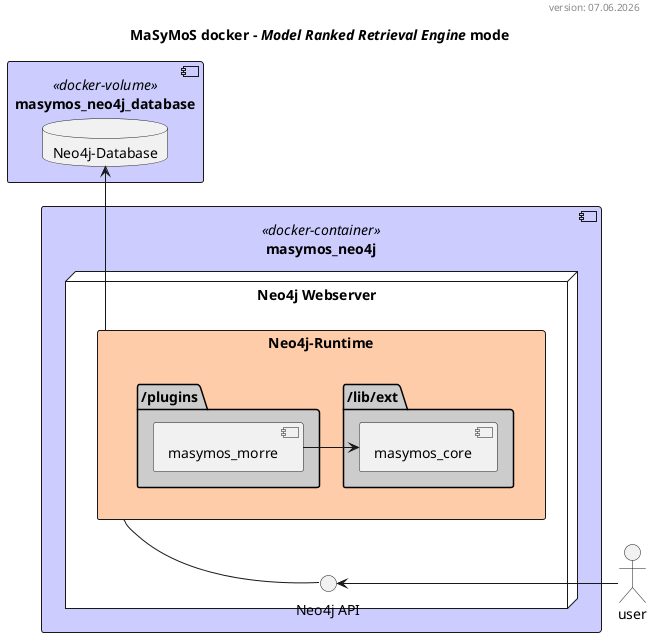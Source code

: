@startuml

title MaSyMoS docker - //Model Ranked Retrieval Engine// mode
header version: %date("dd.MM.yyyy")
'header version: 23.11.2018

skinparam defaultFontName Helvetica

skinparam shadowing false

component "masymos_neo4j" as d_neo4j <<docker-container>> #ccf {
    node "Neo4j Webserver" as n #fff {
        interface "Neo4j API" as api
    	rectangle "Neo4j-Runtime" as n_run #ffccaa {
            folder "/lib/ext" #cccccc {
                component "masymos_core" as core
            }
            folder "/plugins" #cccccc {
                component "masymos_morre" as morre
            }
            morre -> core
        }
    }
}

component "masymos_neo4j_database" as d_db <<docker-volume>> #ccf {
    database "Neo4j-Database" as n_db
}

actor "user" as user

n_run   -u->      n_db
n_run   --      api
user    ->      api

@enduml
